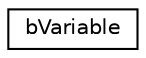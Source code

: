 digraph "Graphical Class Hierarchy"
{
  edge [fontname="Helvetica",fontsize="10",labelfontname="Helvetica",labelfontsize="10"];
  node [fontname="Helvetica",fontsize="10",shape=record];
  rankdir="LR";
  Node1 [label="bVariable",height=0.2,width=0.4,color="black", fillcolor="white", style="filled",URL="$classb_variable.html"];
}
